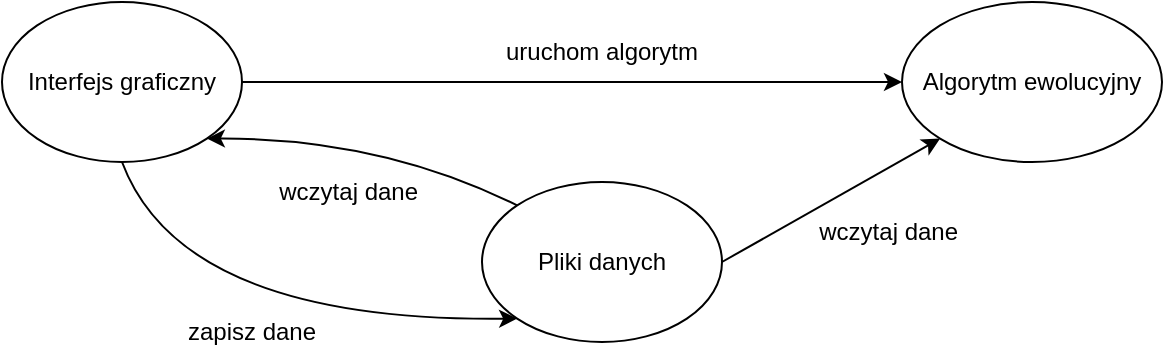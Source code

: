 <mxfile version="20.6.0" type="device"><diagram id="QPf3rY14UeVrjqWtHuvq" name="Strona-1"><mxGraphModel dx="1360" dy="802" grid="1" gridSize="10" guides="1" tooltips="1" connect="1" arrows="1" fold="1" page="1" pageScale="1" pageWidth="827" pageHeight="1169" math="0" shadow="0"><root><mxCell id="0"/><mxCell id="1" parent="0"/><mxCell id="EliFQTRG6JbdxUbq-4zR-1" value="Interfejs graficzny" style="ellipse;whiteSpace=wrap;html=1;" parent="1" vertex="1"><mxGeometry x="80" y="40" width="120" height="80" as="geometry"/></mxCell><mxCell id="EliFQTRG6JbdxUbq-4zR-2" value="Algorytm ewolucyjny" style="ellipse;whiteSpace=wrap;html=1;" parent="1" vertex="1"><mxGeometry x="530" y="40" width="130" height="80" as="geometry"/></mxCell><mxCell id="EliFQTRG6JbdxUbq-4zR-3" value="Pliki danych" style="ellipse;whiteSpace=wrap;html=1;" parent="1" vertex="1"><mxGeometry x="320" y="130" width="120" height="80" as="geometry"/></mxCell><mxCell id="EliFQTRG6JbdxUbq-4zR-5" value="" style="endArrow=classic;html=1;rounded=0;exitX=1;exitY=0.5;exitDx=0;exitDy=0;entryX=0;entryY=0.5;entryDx=0;entryDy=0;" parent="1" source="EliFQTRG6JbdxUbq-4zR-1" target="EliFQTRG6JbdxUbq-4zR-2" edge="1"><mxGeometry width="50" height="50" relative="1" as="geometry"><mxPoint x="250" y="90" as="sourcePoint"/><mxPoint x="300" y="40" as="targetPoint"/></mxGeometry></mxCell><mxCell id="EliFQTRG6JbdxUbq-4zR-6" value="uruchom algorytm" style="text;html=1;strokeColor=none;fillColor=none;align=center;verticalAlign=middle;whiteSpace=wrap;rounded=0;" parent="1" vertex="1"><mxGeometry x="325" y="50" width="110" height="30" as="geometry"/></mxCell><mxCell id="EliFQTRG6JbdxUbq-4zR-7" value="" style="curved=1;endArrow=classic;html=1;rounded=0;exitX=0.5;exitY=1;exitDx=0;exitDy=0;entryX=0;entryY=1;entryDx=0;entryDy=0;" parent="1" source="EliFQTRG6JbdxUbq-4zR-1" target="EliFQTRG6JbdxUbq-4zR-3" edge="1"><mxGeometry width="50" height="50" relative="1" as="geometry"><mxPoint x="70" y="210" as="sourcePoint"/><mxPoint x="190" y="170" as="targetPoint"/><Array as="points"><mxPoint x="170" y="200"/></Array></mxGeometry></mxCell><mxCell id="EliFQTRG6JbdxUbq-4zR-8" value="wczytaj dane&amp;nbsp;" style="text;html=1;strokeColor=none;fillColor=none;align=center;verticalAlign=middle;whiteSpace=wrap;rounded=0;" parent="1" vertex="1"><mxGeometry x="200" y="120" width="110" height="30" as="geometry"/></mxCell><mxCell id="EliFQTRG6JbdxUbq-4zR-10" value="zapisz dane" style="text;html=1;strokeColor=none;fillColor=none;align=center;verticalAlign=middle;whiteSpace=wrap;rounded=0;" parent="1" vertex="1"><mxGeometry x="150" y="190" width="110" height="30" as="geometry"/></mxCell><mxCell id="EliFQTRG6JbdxUbq-4zR-11" value="wczytaj dane&amp;nbsp;" style="text;html=1;strokeColor=none;fillColor=none;align=center;verticalAlign=middle;whiteSpace=wrap;rounded=0;" parent="1" vertex="1"><mxGeometry x="470" y="140" width="110" height="30" as="geometry"/></mxCell><mxCell id="EliFQTRG6JbdxUbq-4zR-13" value="" style="endArrow=classic;html=1;rounded=0;entryX=0;entryY=1;entryDx=0;entryDy=0;exitX=1;exitY=0.5;exitDx=0;exitDy=0;" parent="1" source="EliFQTRG6JbdxUbq-4zR-3" target="EliFQTRG6JbdxUbq-4zR-2" edge="1"><mxGeometry width="50" height="50" relative="1" as="geometry"><mxPoint x="390" y="230" as="sourcePoint"/><mxPoint x="440" y="180" as="targetPoint"/></mxGeometry></mxCell><mxCell id="EliFQTRG6JbdxUbq-4zR-14" value="" style="curved=1;endArrow=classic;html=1;rounded=0;exitX=0;exitY=0;exitDx=0;exitDy=0;entryX=1;entryY=1;entryDx=0;entryDy=0;" parent="1" source="EliFQTRG6JbdxUbq-4zR-3" target="EliFQTRG6JbdxUbq-4zR-1" edge="1"><mxGeometry width="50" height="50" relative="1" as="geometry"><mxPoint x="150" y="130" as="sourcePoint"/><mxPoint x="347.574" y="208.284" as="targetPoint"/><Array as="points"><mxPoint x="270" y="108"/></Array></mxGeometry></mxCell></root></mxGraphModel></diagram></mxfile>